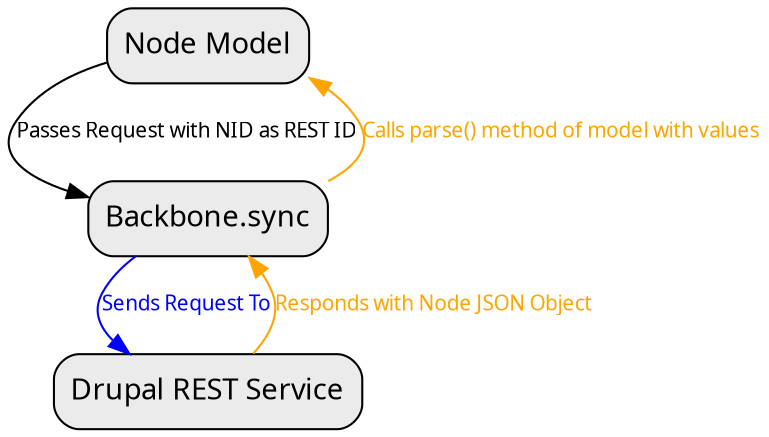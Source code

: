     digraph G {
         node [fontname="Inconsolata-g", fillcolor=gray92, style="filled,rounded", shape="rect"]
         edge [fontname="Inconsolata-g",fontsize="10"]
        N [label="Node Model"]
        B [label="Backbone.sync"]
        S [label="Drupal REST Service"]
        N->B [label="Passes Request with NID as REST ID"]
        B->S [label="Sends Request To",color=blue,fontcolor=blue]
        S->B [label="Responds with Node JSON Object",color=orange,fontcolor=orange]
        B->N [label="Calls parse() method of model with values",color=orange,fontcolor=orange]
    }
